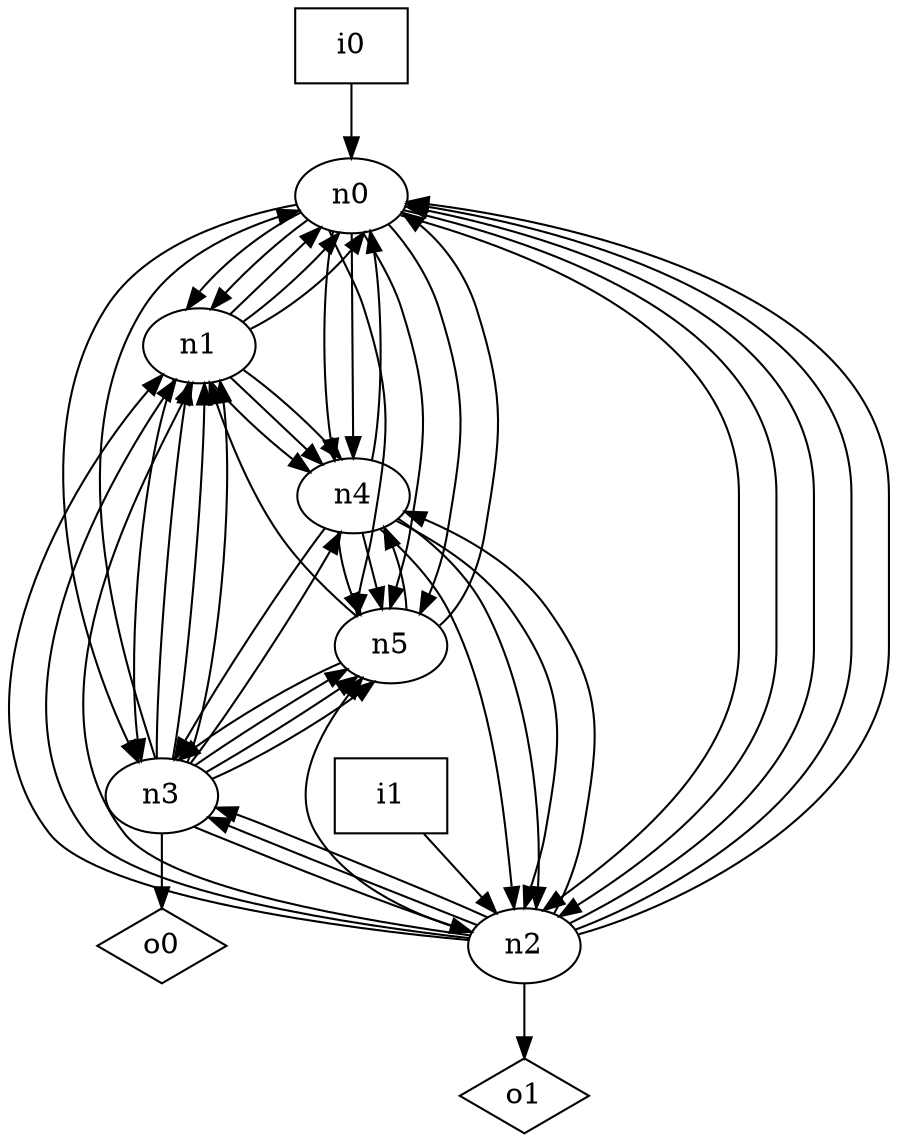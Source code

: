 digraph G {
n0 [label="n0"];
n1 [label="n1"];
n2 [label="n2"];
n3 [label="n3"];
n4 [label="n4"];
n5 [label="n5"];
n6 [label="i0",shape="box"];
n7 [label="i1",shape="box"];
n8 [label="o0",shape="diamond"];
n9 [label="o1",shape="diamond"];
n0 -> n1
n0 -> n1
n0 -> n2
n0 -> n2
n0 -> n3
n0 -> n4
n0 -> n4
n0 -> n5
n0 -> n5
n0 -> n5
n1 -> n0
n1 -> n0
n1 -> n0
n1 -> n3
n1 -> n4
n1 -> n4
n1 -> n4
n2 -> n0
n2 -> n0
n2 -> n0
n2 -> n1
n2 -> n1
n2 -> n1
n2 -> n3
n2 -> n3
n2 -> n4
n2 -> n5
n2 -> n9
n3 -> n0
n3 -> n1
n3 -> n1
n3 -> n1
n3 -> n2
n3 -> n4
n3 -> n5
n3 -> n5
n3 -> n5
n3 -> n8
n4 -> n0
n4 -> n2
n4 -> n2
n4 -> n2
n4 -> n3
n4 -> n5
n4 -> n5
n5 -> n0
n5 -> n1
n5 -> n3
n5 -> n4
n6 -> n0
n7 -> n2
}